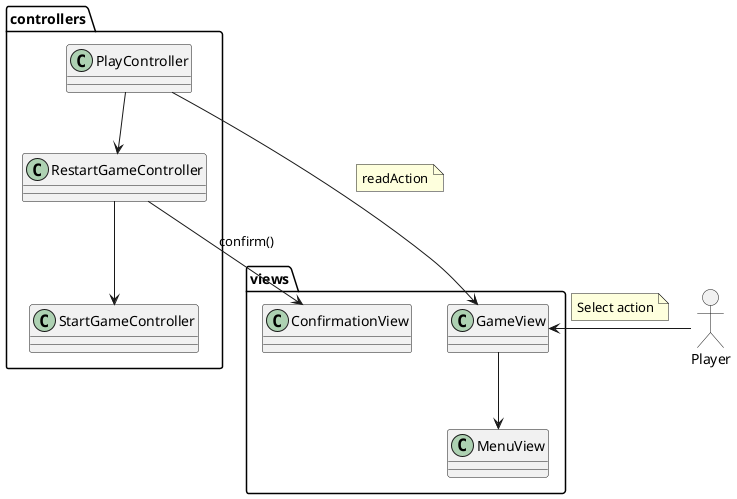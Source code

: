 @startuml UCAnalysis ReStartGame

mix_actor Player

package views {
  class GameView
  class MenuView
  class ConfirmationView
  GameView --> MenuView
}

package controllers{
    class PlayController
    class RestartGameController
    class StartGameController
    PlayController --> RestartGameController
}

Player -left-> GameView
note on link: Select action

RestartGameController --> ConfirmationView : confirm()
RestartGameController --> StartGameController

PlayController --> GameView
note on link: readAction

@enduml
